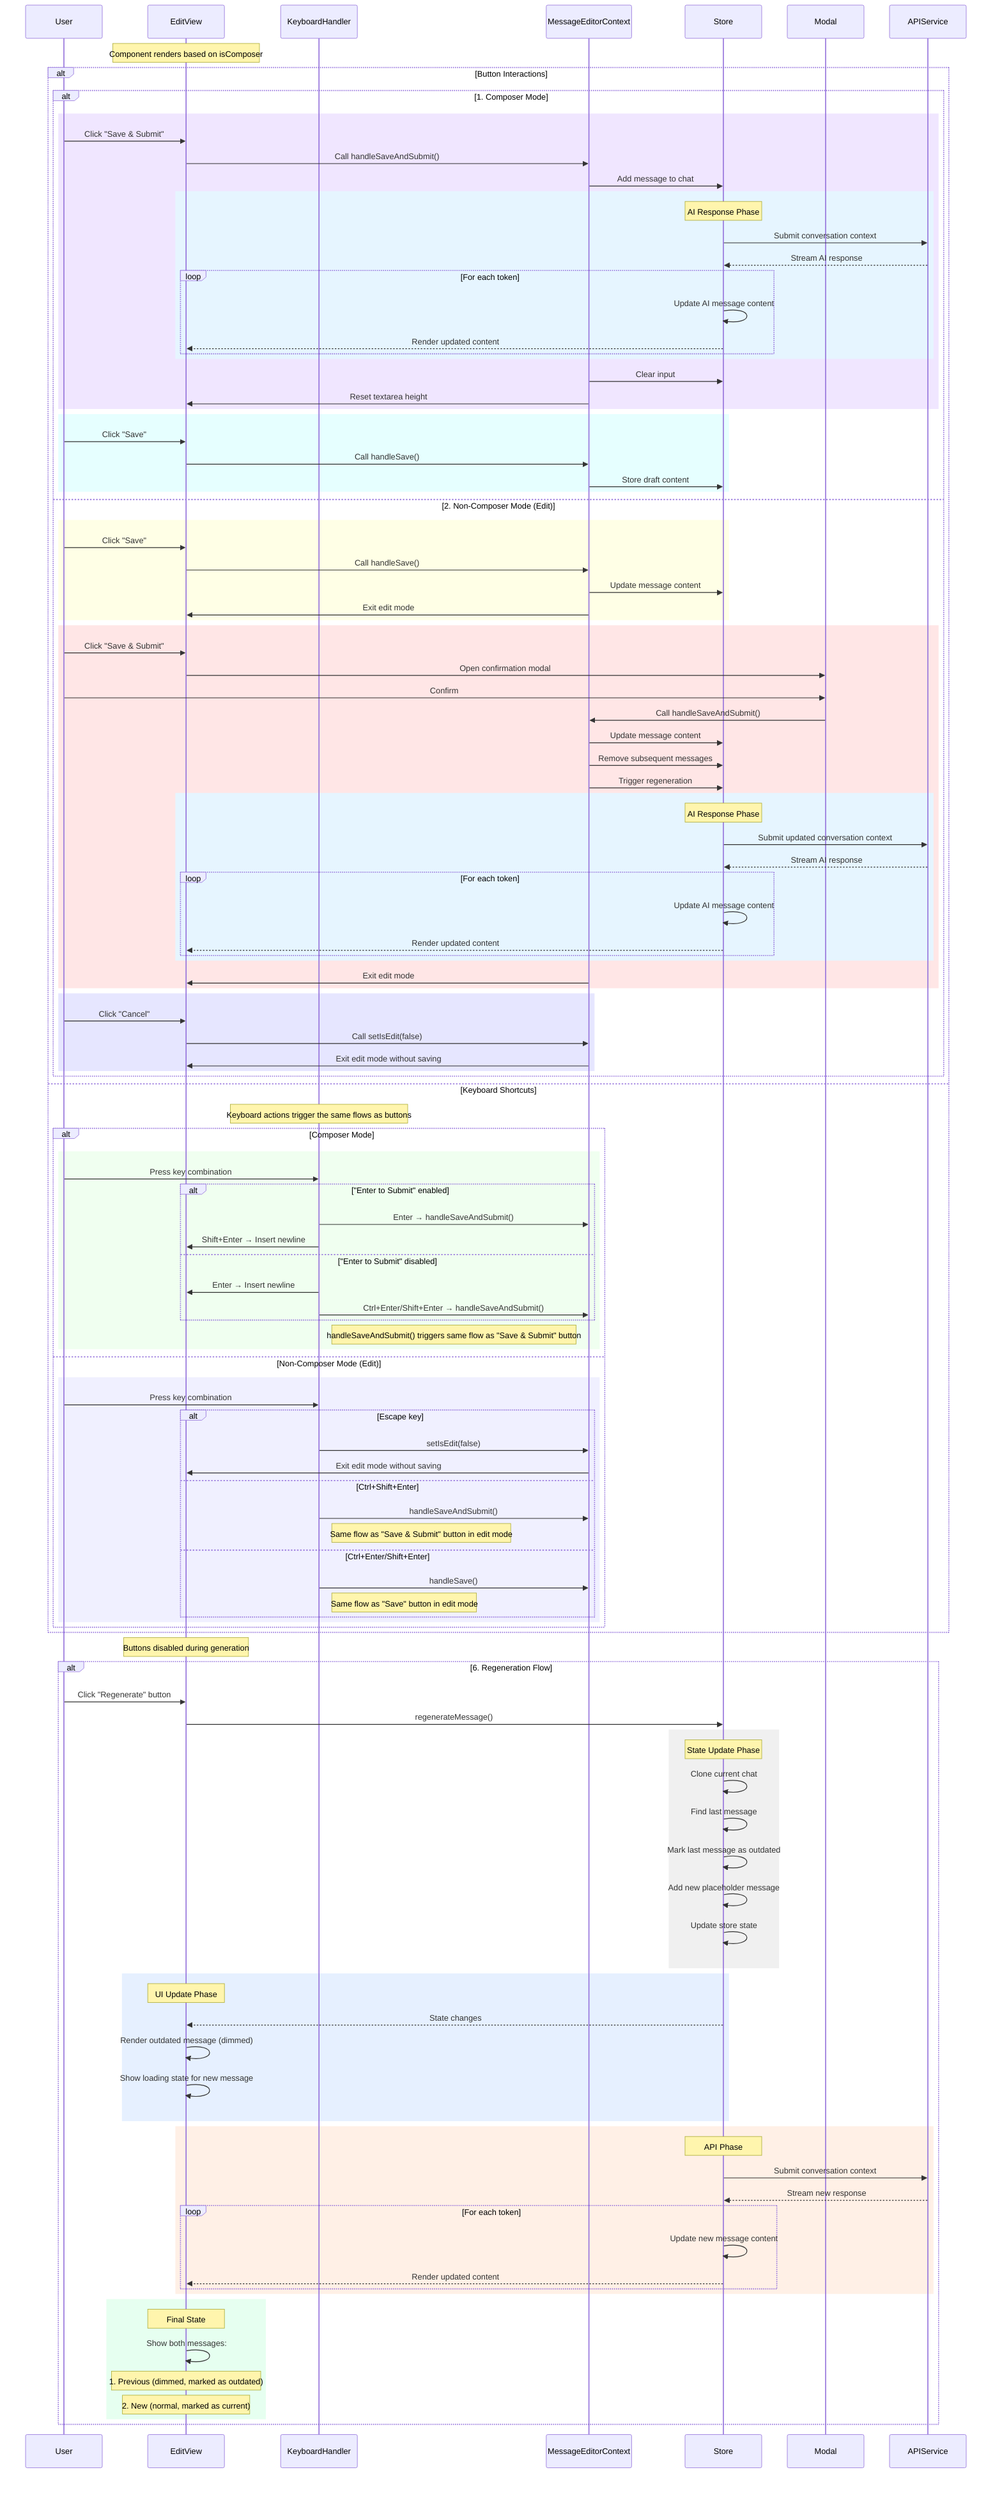 sequenceDiagram
    participant User
    participant EditView
    participant KeyboardHandler
    participant MessageEditorContext
    participant Store
    participant Modal
    participant APIService

    Note over EditView: Component renders based on isComposer

    alt Button Interactions
        alt 1. Composer Mode
            rect rgb(240,230,255)
                User->>EditView: Click "Save & Submit"
                EditView->>MessageEditorContext: Call handleSaveAndSubmit()
                MessageEditorContext->>Store: Add message to chat
                
                rect rgb(230,245,255)
                    Note over Store: AI Response Phase
                    Store->>APIService: Submit conversation context
                    APIService-->>Store: Stream AI response
                    
                    loop For each token
                        Store->>Store: Update AI message content
                        Store-->>EditView: Render updated content
                    end
                end
                
                MessageEditorContext->>Store: Clear input
                MessageEditorContext->>EditView: Reset textarea height
            end

            rect rgb(230,255,255)
                User->>EditView: Click "Save"
                EditView->>MessageEditorContext: Call handleSave()
                MessageEditorContext->>Store: Store draft content
            end
        else 2. Non-Composer Mode (Edit)
            rect rgb(255,255,230)
                User->>EditView: Click "Save"
                EditView->>MessageEditorContext: Call handleSave()
                MessageEditorContext->>Store: Update message content
                MessageEditorContext->>EditView: Exit edit mode
            end

            rect rgb(255,230,230)
                User->>EditView: Click "Save & Submit"
                EditView->>Modal: Open confirmation modal
                User->>Modal: Confirm
                Modal->>MessageEditorContext: Call handleSaveAndSubmit()
                MessageEditorContext->>Store: Update message content
                MessageEditorContext->>Store: Remove subsequent messages
                MessageEditorContext->>Store: Trigger regeneration
                
                rect rgb(230,245,255)
                    Note over Store: AI Response Phase
                    Store->>APIService: Submit updated conversation context
                    APIService-->>Store: Stream AI response
                    
                    loop For each token
                        Store->>Store: Update AI message content
                        Store-->>EditView: Render updated content
                    end
                end
                
                MessageEditorContext->>EditView: Exit edit mode
            end

            rect rgb(230,230,255)
                User->>EditView: Click "Cancel"
                EditView->>MessageEditorContext: Call setIsEdit(false)
                MessageEditorContext->>EditView: Exit edit mode without saving
            end
        end
    else Keyboard Shortcuts
        Note over KeyboardHandler: Keyboard actions trigger the same flows as buttons
        
        alt Composer Mode
            rect rgb(240,255,240)
                User->>KeyboardHandler: Press key combination
                
                alt "Enter to Submit" enabled
                    KeyboardHandler->>MessageEditorContext: Enter → handleSaveAndSubmit()
                    KeyboardHandler->>EditView: Shift+Enter → Insert newline
                else "Enter to Submit" disabled
                    KeyboardHandler->>EditView: Enter → Insert newline
                    KeyboardHandler->>MessageEditorContext: Ctrl+Enter/Shift+Enter → handleSaveAndSubmit()
                end
                
                Note right of KeyboardHandler: handleSaveAndSubmit() triggers same flow as "Save & Submit" button
            end
        else Non-Composer Mode (Edit)
            rect rgb(240,240,255)
                User->>KeyboardHandler: Press key combination
                
                alt Escape key
                    KeyboardHandler->>MessageEditorContext: setIsEdit(false)
                    MessageEditorContext->>EditView: Exit edit mode without saving
                else Ctrl+Shift+Enter
                    KeyboardHandler->>MessageEditorContext: handleSaveAndSubmit()
                    Note right of KeyboardHandler: Same flow as "Save & Submit" button in edit mode
                else Ctrl+Enter/Shift+Enter
                    KeyboardHandler->>MessageEditorContext: handleSave()
                    Note right of KeyboardHandler: Same flow as "Save" button in edit mode
                end
            end
        end
    end

    Note over EditView: Buttons disabled during generation

    alt 6. Regeneration Flow
        User->>EditView: Click "Regenerate" button
        EditView->>Store: regenerateMessage()
        
        rect rgb(240,240,240)
            Note over Store: State Update Phase
            Store->>Store: Clone current chat
            Store->>Store: Find last message
            Store->>Store: Mark last message as outdated
            Store->>Store: Add new placeholder message
            Store->>Store: Update store state
        end
        
        rect rgb(230,240,255)
            Note over EditView: UI Update Phase
            Store-->>EditView: State changes
            EditView->>EditView: Render outdated message (dimmed)
            EditView->>EditView: Show loading state for new message
        end
        
        rect rgb(255,240,230)
            Note over Store: API Phase
            Store->>APIService: Submit conversation context
            APIService-->>Store: Stream new response
            
            loop For each token
                Store->>Store: Update new message content
                Store-->>EditView: Render updated content
            end
        end
        
        rect rgb(230,255,240)
            Note over EditView: Final State
            EditView->>EditView: Show both messages:
            Note over EditView: 1. Previous (dimmed, marked as outdated)
            Note over EditView: 2. New (normal, marked as current)
        end
    end